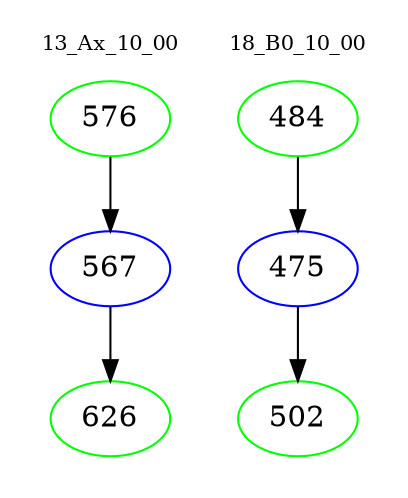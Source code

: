 digraph{
subgraph cluster_0 {
color = white
label = "13_Ax_10_00";
fontsize=10;
T0_576 [label="576", color="green"]
T0_576 -> T0_567 [color="black"]
T0_567 [label="567", color="blue"]
T0_567 -> T0_626 [color="black"]
T0_626 [label="626", color="green"]
}
subgraph cluster_1 {
color = white
label = "18_B0_10_00";
fontsize=10;
T1_484 [label="484", color="green"]
T1_484 -> T1_475 [color="black"]
T1_475 [label="475", color="blue"]
T1_475 -> T1_502 [color="black"]
T1_502 [label="502", color="green"]
}
}
